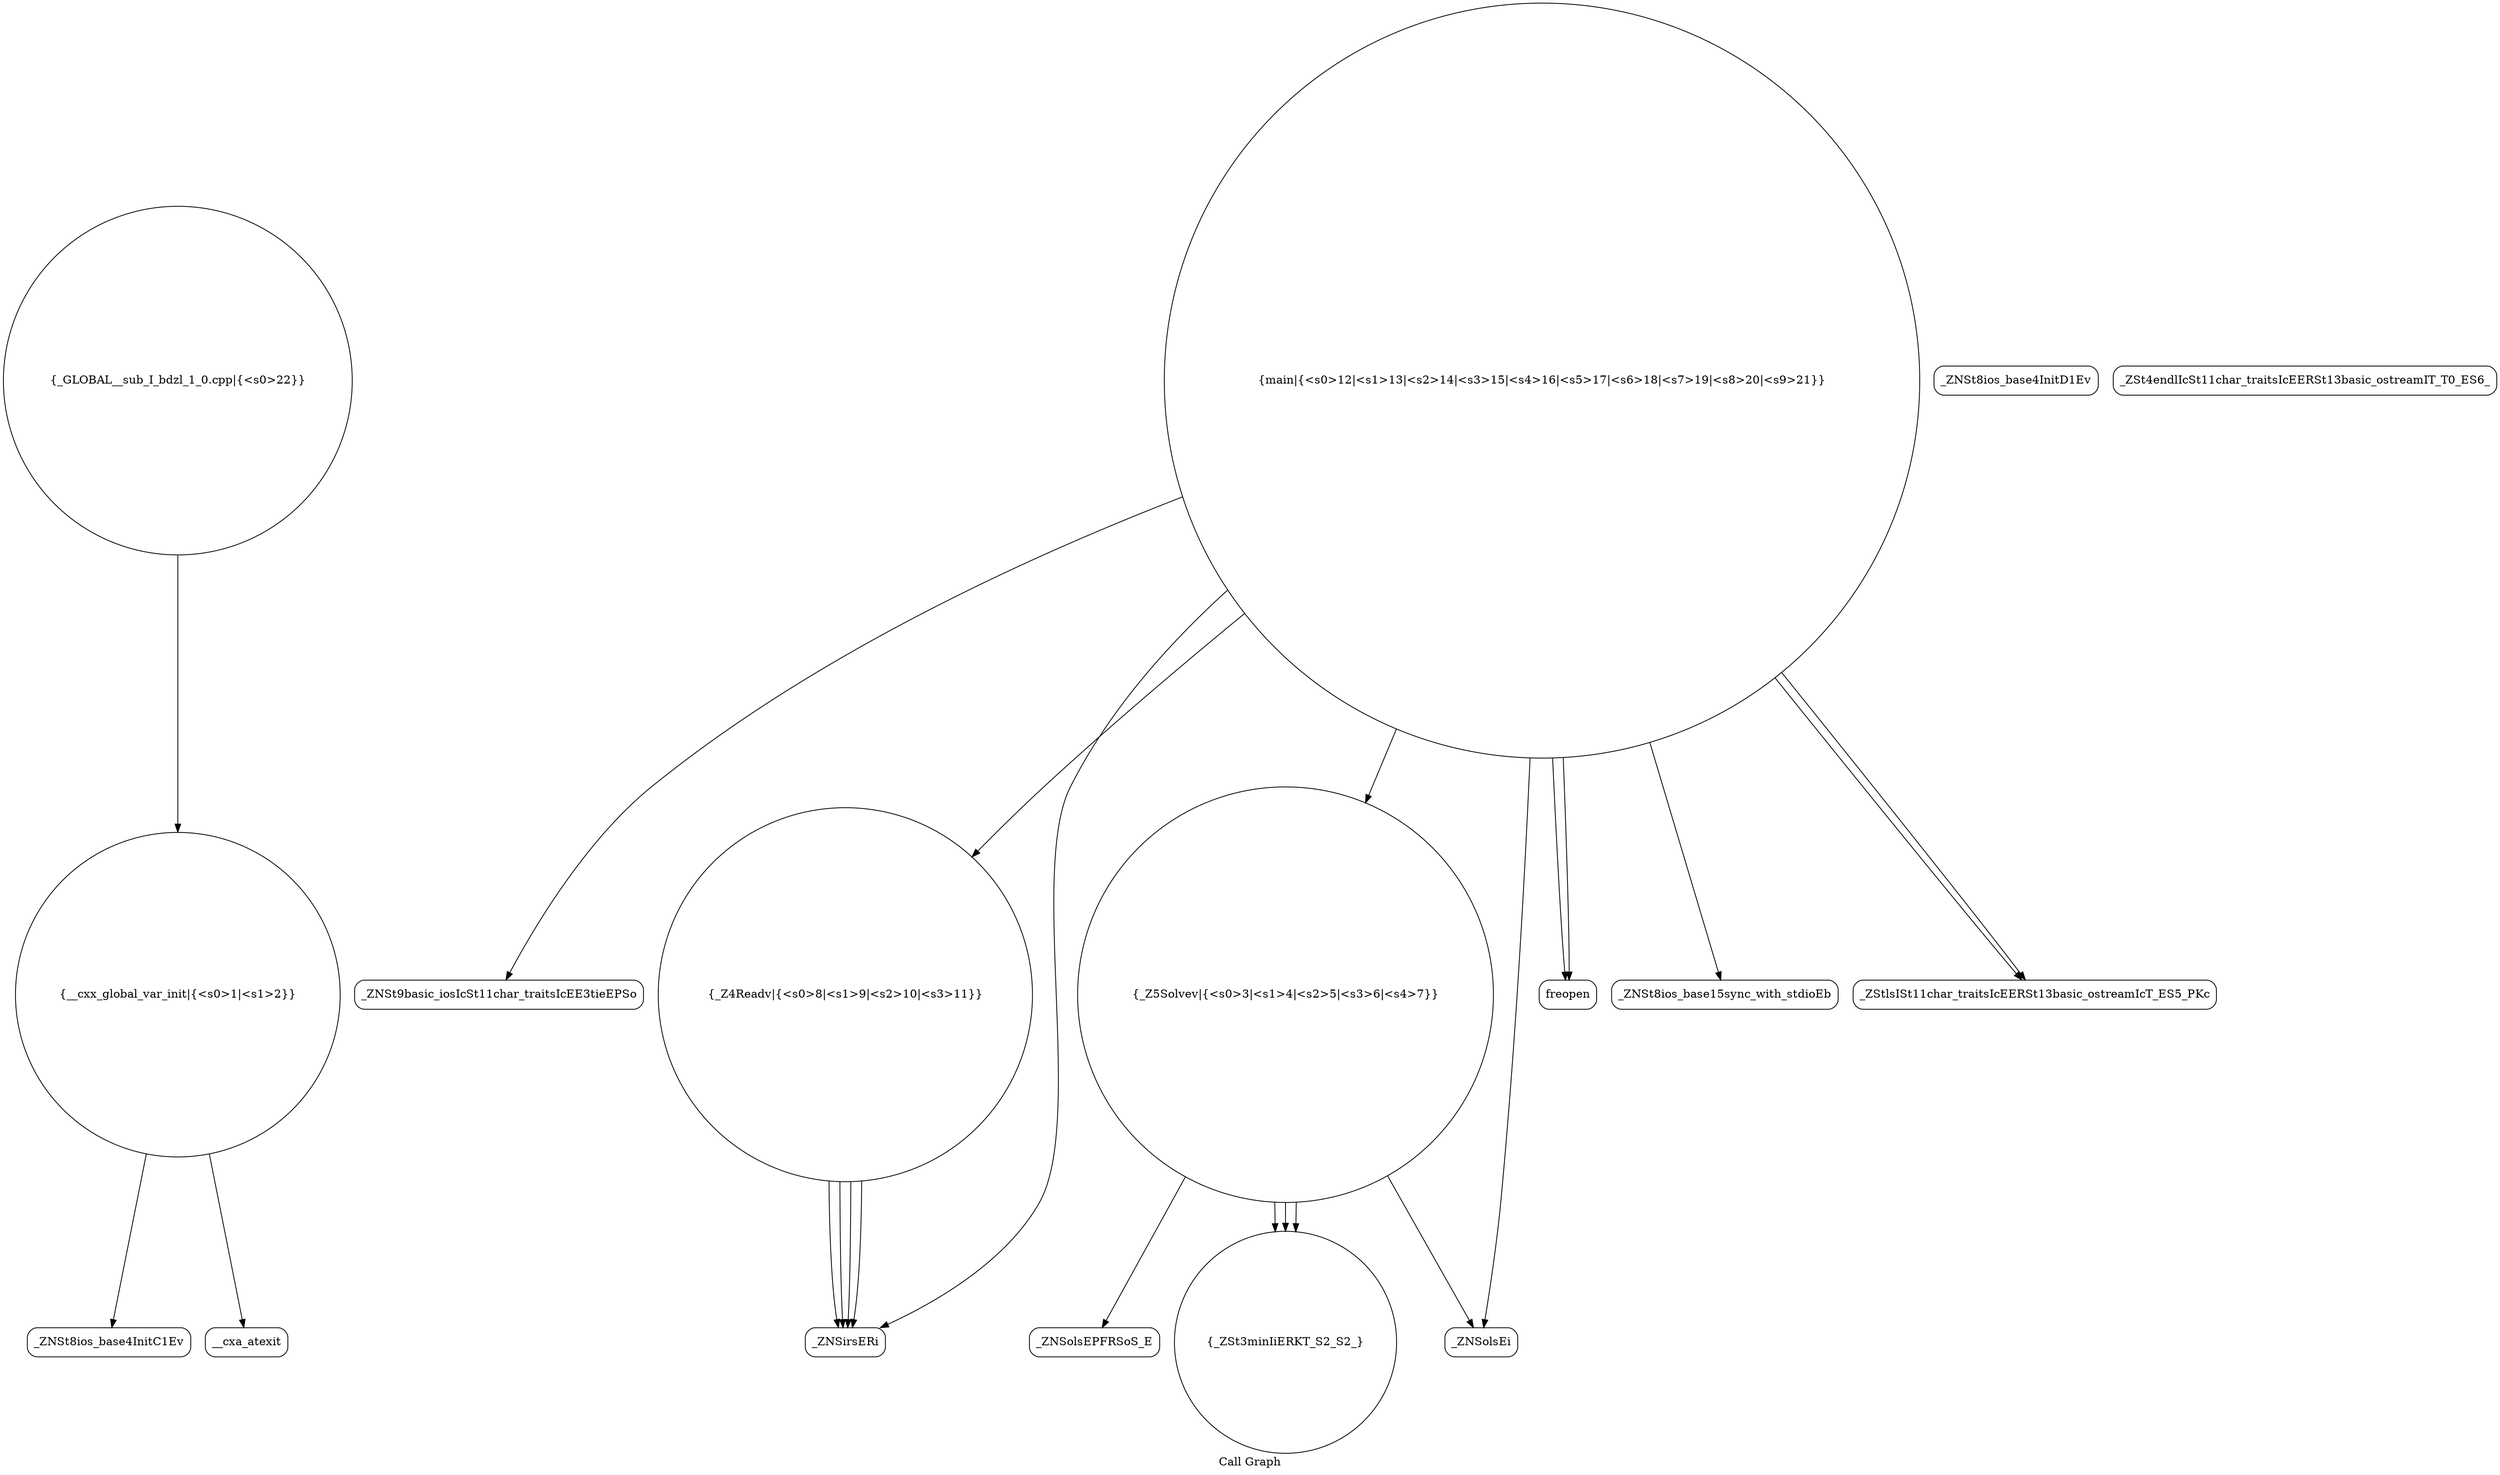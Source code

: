 digraph "Call Graph" {
	label="Call Graph";

	Node0x5567baa16e70 [shape=record,shape=circle,label="{__cxx_global_var_init|{<s0>1|<s1>2}}"];
	Node0x5567baa16e70:s0 -> Node0x5567baa17300[color=black];
	Node0x5567baa16e70:s1 -> Node0x5567baa17400[color=black];
	Node0x5567baa17600 [shape=record,shape=Mrecord,label="{_ZNSolsEPFRSoS_E}"];
	Node0x5567baa17980 [shape=record,shape=Mrecord,label="{_ZNSt9basic_iosIcSt11char_traitsIcEE3tieEPSo}"];
	Node0x5567baa17380 [shape=record,shape=Mrecord,label="{_ZNSt8ios_base4InitD1Ev}"];
	Node0x5567baa17700 [shape=record,shape=circle,label="{_Z4Readv|{<s0>8|<s1>9|<s2>10|<s3>11}}"];
	Node0x5567baa17700:s0 -> Node0x5567baa17780[color=black];
	Node0x5567baa17700:s1 -> Node0x5567baa17780[color=black];
	Node0x5567baa17700:s2 -> Node0x5567baa17780[color=black];
	Node0x5567baa17700:s3 -> Node0x5567baa17780[color=black];
	Node0x5567baa17a80 [shape=record,shape=circle,label="{_GLOBAL__sub_I_bdzl_1_0.cpp|{<s0>22}}"];
	Node0x5567baa17a80:s0 -> Node0x5567baa16e70[color=black];
	Node0x5567baa17480 [shape=record,shape=circle,label="{_Z5Solvev|{<s0>3|<s1>4|<s2>5|<s3>6|<s4>7}}"];
	Node0x5567baa17480:s0 -> Node0x5567baa17500[color=black];
	Node0x5567baa17480:s1 -> Node0x5567baa17500[color=black];
	Node0x5567baa17480:s2 -> Node0x5567baa17500[color=black];
	Node0x5567baa17480:s3 -> Node0x5567baa17580[color=black];
	Node0x5567baa17480:s4 -> Node0x5567baa17600[color=black];
	Node0x5567baa17800 [shape=record,shape=circle,label="{main|{<s0>12|<s1>13|<s2>14|<s3>15|<s4>16|<s5>17|<s6>18|<s7>19|<s8>20|<s9>21}}"];
	Node0x5567baa17800:s0 -> Node0x5567baa17880[color=black];
	Node0x5567baa17800:s1 -> Node0x5567baa17880[color=black];
	Node0x5567baa17800:s2 -> Node0x5567baa17900[color=black];
	Node0x5567baa17800:s3 -> Node0x5567baa17980[color=black];
	Node0x5567baa17800:s4 -> Node0x5567baa17780[color=black];
	Node0x5567baa17800:s5 -> Node0x5567baa17700[color=black];
	Node0x5567baa17800:s6 -> Node0x5567baa17a00[color=black];
	Node0x5567baa17800:s7 -> Node0x5567baa17580[color=black];
	Node0x5567baa17800:s8 -> Node0x5567baa17a00[color=black];
	Node0x5567baa17800:s9 -> Node0x5567baa17480[color=black];
	Node0x5567baa17580 [shape=record,shape=Mrecord,label="{_ZNSolsEi}"];
	Node0x5567baa17900 [shape=record,shape=Mrecord,label="{_ZNSt8ios_base15sync_with_stdioEb}"];
	Node0x5567baa17300 [shape=record,shape=Mrecord,label="{_ZNSt8ios_base4InitC1Ev}"];
	Node0x5567baa17680 [shape=record,shape=Mrecord,label="{_ZSt4endlIcSt11char_traitsIcEERSt13basic_ostreamIT_T0_ES6_}"];
	Node0x5567baa17a00 [shape=record,shape=Mrecord,label="{_ZStlsISt11char_traitsIcEERSt13basic_ostreamIcT_ES5_PKc}"];
	Node0x5567baa17400 [shape=record,shape=Mrecord,label="{__cxa_atexit}"];
	Node0x5567baa17780 [shape=record,shape=Mrecord,label="{_ZNSirsERi}"];
	Node0x5567baa17500 [shape=record,shape=circle,label="{_ZSt3minIiERKT_S2_S2_}"];
	Node0x5567baa17880 [shape=record,shape=Mrecord,label="{freopen}"];
}
